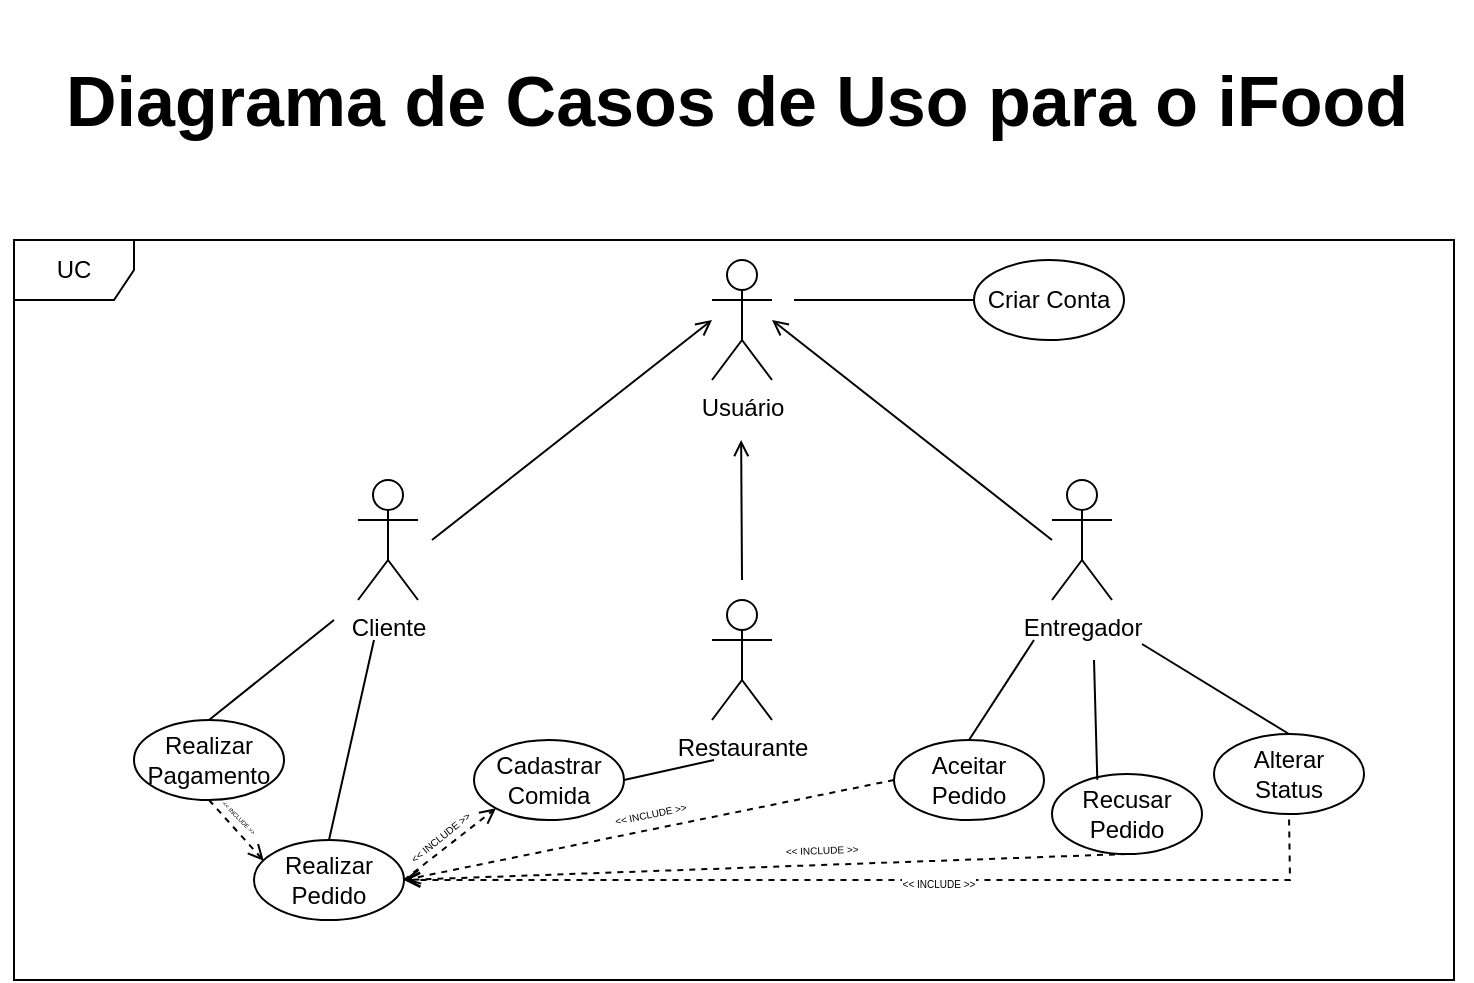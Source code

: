 <mxfile version="27.0.9">
  <diagram name="Página-1" id="Gdd0qy7ihIA7BFV9nGSZ">
    <mxGraphModel dx="-132" dy="375" grid="1" gridSize="10" guides="1" tooltips="1" connect="1" arrows="1" fold="1" page="1" pageScale="1" pageWidth="827" pageHeight="1169" math="0" shadow="0">
      <root>
        <mxCell id="0" />
        <mxCell id="1" parent="0" />
        <mxCell id="wZIHkA0Y6GjkkNuYpur6-1" value="&lt;font style=&quot;font-size: 35px;&quot;&gt;Diagrama de Casos de Uso para o iFood&lt;/font&gt;" style="text;strokeColor=none;fillColor=none;html=1;fontSize=24;fontStyle=1;verticalAlign=middle;align=center;" vertex="1" parent="1">
          <mxGeometry x="873" y="20" width="736" height="100" as="geometry" />
        </mxCell>
        <mxCell id="wZIHkA0Y6GjkkNuYpur6-4" value="Cliente" style="shape=umlActor;verticalLabelPosition=bottom;verticalAlign=top;html=1;outlineConnect=0;" vertex="1" parent="1">
          <mxGeometry x="1052" y="260" width="30" height="60" as="geometry" />
        </mxCell>
        <mxCell id="wZIHkA0Y6GjkkNuYpur6-8" value="" style="endArrow=open;html=1;rounded=0;endFill=0;" edge="1" parent="1">
          <mxGeometry width="50" height="50" relative="1" as="geometry">
            <mxPoint x="1089" y="290" as="sourcePoint" />
            <mxPoint x="1229" y="180" as="targetPoint" />
          </mxGeometry>
        </mxCell>
        <mxCell id="wZIHkA0Y6GjkkNuYpur6-9" value="Usuário" style="shape=umlActor;verticalLabelPosition=bottom;verticalAlign=top;html=1;outlineConnect=0;" vertex="1" parent="1">
          <mxGeometry x="1229" y="150" width="30" height="60" as="geometry" />
        </mxCell>
        <mxCell id="wZIHkA0Y6GjkkNuYpur6-10" value="Entregador" style="shape=umlActor;verticalLabelPosition=bottom;verticalAlign=top;html=1;outlineConnect=0;" vertex="1" parent="1">
          <mxGeometry x="1399" y="260" width="30" height="60" as="geometry" />
        </mxCell>
        <mxCell id="wZIHkA0Y6GjkkNuYpur6-11" value="" style="endArrow=open;html=1;rounded=0;endFill=0;" edge="1" parent="1">
          <mxGeometry width="50" height="50" relative="1" as="geometry">
            <mxPoint x="1399.0" y="290" as="sourcePoint" />
            <mxPoint x="1259.0" y="180" as="targetPoint" />
          </mxGeometry>
        </mxCell>
        <mxCell id="wZIHkA0Y6GjkkNuYpur6-13" value="" style="endArrow=none;html=1;rounded=0;" edge="1" parent="1">
          <mxGeometry width="50" height="50" relative="1" as="geometry">
            <mxPoint x="1270" y="170" as="sourcePoint" />
            <mxPoint x="1360" y="170" as="targetPoint" />
          </mxGeometry>
        </mxCell>
        <mxCell id="wZIHkA0Y6GjkkNuYpur6-14" value="Criar Conta" style="ellipse;whiteSpace=wrap;html=1;" vertex="1" parent="1">
          <mxGeometry x="1360" y="150" width="75" height="40" as="geometry" />
        </mxCell>
        <mxCell id="wZIHkA0Y6GjkkNuYpur6-15" value="Restaurante" style="shape=umlActor;verticalLabelPosition=bottom;verticalAlign=top;html=1;outlineConnect=0;" vertex="1" parent="1">
          <mxGeometry x="1229" y="320" width="30" height="60" as="geometry" />
        </mxCell>
        <mxCell id="wZIHkA0Y6GjkkNuYpur6-17" value="" style="endArrow=open;html=1;rounded=0;endFill=0;" edge="1" parent="1">
          <mxGeometry width="50" height="50" relative="1" as="geometry">
            <mxPoint x="1244" y="310" as="sourcePoint" />
            <mxPoint x="1243.57" y="240" as="targetPoint" />
          </mxGeometry>
        </mxCell>
        <mxCell id="wZIHkA0Y6GjkkNuYpur6-20" value="" style="endArrow=none;html=1;rounded=0;exitX=1;exitY=0.5;exitDx=0;exitDy=0;" edge="1" parent="1" source="wZIHkA0Y6GjkkNuYpur6-21">
          <mxGeometry width="50" height="50" relative="1" as="geometry">
            <mxPoint x="1150" y="410" as="sourcePoint" />
            <mxPoint x="1230" y="400" as="targetPoint" />
          </mxGeometry>
        </mxCell>
        <mxCell id="wZIHkA0Y6GjkkNuYpur6-21" value="Cadastrar&lt;div&gt;Comida&lt;span style=&quot;color: rgba(0, 0, 0, 0); font-family: monospace; font-size: 0px; text-align: start; text-wrap-mode: nowrap; background-color: transparent;&quot;&gt;%3CmxGraphModel%3E%3Croot%3E%3CmxCell%20id%3D%220%22%2F%3E%3CmxCell%20id%3D%221%22%20parent%3D%220%22%2F%3E%3CmxCell%20id%3D%222%22%20value%3D%22Criar%20Conta%22%20style%3D%22ellipse%3BwhiteSpace%3Dwrap%3Bhtml%3D1%3B%22%20vertex%3D%221%22%20parent%3D%221%22%3E%3CmxGeometry%20x%3D%221360%22%20y%3D%22150%22%20width%3D%2275%22%20height%3D%2240%22%20as%3D%22geometry%22%2F%3E%3C%2FmxCell%3E%3C%2Froot%3E%3C%2FmxGraphModel%3E&lt;/span&gt;&lt;/div&gt;" style="ellipse;whiteSpace=wrap;html=1;" vertex="1" parent="1">
          <mxGeometry x="1110" y="390" width="75" height="40" as="geometry" />
        </mxCell>
        <mxCell id="wZIHkA0Y6GjkkNuYpur6-23" value="Realizar&lt;br&gt;Pedido" style="ellipse;whiteSpace=wrap;html=1;" vertex="1" parent="1">
          <mxGeometry x="1000" y="440" width="75" height="40" as="geometry" />
        </mxCell>
        <mxCell id="wZIHkA0Y6GjkkNuYpur6-24" value="" style="endArrow=none;html=1;rounded=0;exitX=0.5;exitY=0;exitDx=0;exitDy=0;" edge="1" parent="1" source="wZIHkA0Y6GjkkNuYpur6-23">
          <mxGeometry width="50" height="50" relative="1" as="geometry">
            <mxPoint x="1030" y="400" as="sourcePoint" />
            <mxPoint x="1060" y="340" as="targetPoint" />
          </mxGeometry>
        </mxCell>
        <mxCell id="wZIHkA0Y6GjkkNuYpur6-25" value="" style="endArrow=open;html=1;rounded=0;exitX=1;exitY=0.5;exitDx=0;exitDy=0;dashed=1;endFill=0;entryX=0;entryY=1;entryDx=0;entryDy=0;" edge="1" parent="1" source="wZIHkA0Y6GjkkNuYpur6-23" target="wZIHkA0Y6GjkkNuYpur6-21">
          <mxGeometry width="50" height="50" relative="1" as="geometry">
            <mxPoint x="1060" y="500" as="sourcePoint" />
            <mxPoint x="1120" y="460" as="targetPoint" />
          </mxGeometry>
        </mxCell>
        <mxCell id="wZIHkA0Y6GjkkNuYpur6-26" value="&lt;font style=&quot;font-size: 5px;&quot;&gt;&amp;lt;&amp;lt; INCLUDE &amp;gt;&amp;gt;&lt;/font&gt;" style="text;html=1;align=center;verticalAlign=middle;whiteSpace=wrap;rounded=0;rotation=321;fillColor=none;" vertex="1" parent="1">
          <mxGeometry x="1067" y="427" width="50" height="20" as="geometry" />
        </mxCell>
        <mxCell id="wZIHkA0Y6GjkkNuYpur6-29" value="Aceitar Pedido" style="ellipse;whiteSpace=wrap;html=1;" vertex="1" parent="1">
          <mxGeometry x="1320" y="390" width="75" height="40" as="geometry" />
        </mxCell>
        <mxCell id="wZIHkA0Y6GjkkNuYpur6-31" value="Recusar&lt;br&gt;Pedido" style="ellipse;whiteSpace=wrap;html=1;" vertex="1" parent="1">
          <mxGeometry x="1399" y="407" width="75" height="40" as="geometry" />
        </mxCell>
        <mxCell id="wZIHkA0Y6GjkkNuYpur6-33" value="" style="endArrow=open;html=1;rounded=0;exitX=0;exitY=0.5;exitDx=0;exitDy=0;dashed=1;endFill=0;entryX=1;entryY=0.5;entryDx=0;entryDy=0;" edge="1" parent="1" source="wZIHkA0Y6GjkkNuYpur6-29" target="wZIHkA0Y6GjkkNuYpur6-23">
          <mxGeometry width="50" height="50" relative="1" as="geometry">
            <mxPoint x="1156" y="440" as="sourcePoint" />
            <mxPoint x="1110" y="476" as="targetPoint" />
          </mxGeometry>
        </mxCell>
        <mxCell id="wZIHkA0Y6GjkkNuYpur6-34" value="&lt;font style=&quot;font-size: 5px;&quot;&gt;&amp;lt;&amp;lt; INCLUDE &amp;gt;&amp;gt;&lt;/font&gt;" style="text;html=1;align=center;verticalAlign=middle;whiteSpace=wrap;rounded=0;rotation=348.5;fillColor=none;" vertex="1" parent="1">
          <mxGeometry x="1173.002" y="415.004" width="50" height="20" as="geometry" />
        </mxCell>
        <mxCell id="wZIHkA0Y6GjkkNuYpur6-35" value="" style="endArrow=open;html=1;rounded=0;exitX=0.5;exitY=1;exitDx=0;exitDy=0;dashed=1;endFill=0;entryX=1;entryY=0.5;entryDx=0;entryDy=0;" edge="1" parent="1" source="wZIHkA0Y6GjkkNuYpur6-31" target="wZIHkA0Y6GjkkNuYpur6-23">
          <mxGeometry width="50" height="50" relative="1" as="geometry">
            <mxPoint x="1445" y="440" as="sourcePoint" />
            <mxPoint x="1200" y="490" as="targetPoint" />
          </mxGeometry>
        </mxCell>
        <mxCell id="wZIHkA0Y6GjkkNuYpur6-36" value="&lt;font style=&quot;font-size: 5px;&quot;&gt;&amp;lt;&amp;lt; INCLUDE &amp;gt;&amp;gt;&lt;/font&gt;" style="text;html=1;align=center;verticalAlign=middle;whiteSpace=wrap;rounded=0;rotation=358;fillColor=none;" vertex="1" parent="1">
          <mxGeometry x="1259.002" y="433.004" width="50" height="20" as="geometry" />
        </mxCell>
        <mxCell id="wZIHkA0Y6GjkkNuYpur6-37" value="" style="endArrow=none;html=1;rounded=0;exitX=0.5;exitY=0;exitDx=0;exitDy=0;" edge="1" parent="1" source="wZIHkA0Y6GjkkNuYpur6-29">
          <mxGeometry width="50" height="50" relative="1" as="geometry">
            <mxPoint x="1040" y="480" as="sourcePoint" />
            <mxPoint x="1390" y="340" as="targetPoint" />
          </mxGeometry>
        </mxCell>
        <mxCell id="wZIHkA0Y6GjkkNuYpur6-38" value="" style="endArrow=none;html=1;rounded=0;exitX=0.302;exitY=0.071;exitDx=0;exitDy=0;exitPerimeter=0;" edge="1" parent="1" source="wZIHkA0Y6GjkkNuYpur6-31">
          <mxGeometry width="50" height="50" relative="1" as="geometry">
            <mxPoint x="1380" y="440" as="sourcePoint" />
            <mxPoint x="1420" y="350" as="targetPoint" />
          </mxGeometry>
        </mxCell>
        <mxCell id="wZIHkA0Y6GjkkNuYpur6-39" value="Realizar&lt;br&gt;Pagamento" style="ellipse;whiteSpace=wrap;html=1;" vertex="1" parent="1">
          <mxGeometry x="940" y="380" width="75" height="40" as="geometry" />
        </mxCell>
        <mxCell id="wZIHkA0Y6GjkkNuYpur6-40" value="" style="endArrow=none;html=1;rounded=0;exitX=0.5;exitY=0;exitDx=0;exitDy=0;" edge="1" parent="1" source="wZIHkA0Y6GjkkNuYpur6-39">
          <mxGeometry width="50" height="50" relative="1" as="geometry">
            <mxPoint x="1030" y="540" as="sourcePoint" />
            <mxPoint x="1040" y="330" as="targetPoint" />
          </mxGeometry>
        </mxCell>
        <mxCell id="wZIHkA0Y6GjkkNuYpur6-41" value="Alterar&lt;div&gt;Status&lt;/div&gt;" style="ellipse;whiteSpace=wrap;html=1;" vertex="1" parent="1">
          <mxGeometry x="1480" y="387" width="75" height="40" as="geometry" />
        </mxCell>
        <mxCell id="wZIHkA0Y6GjkkNuYpur6-43" value="" style="endArrow=none;html=1;rounded=0;exitX=0.5;exitY=0;exitDx=0;exitDy=0;" edge="1" parent="1" source="wZIHkA0Y6GjkkNuYpur6-41">
          <mxGeometry width="50" height="50" relative="1" as="geometry">
            <mxPoint x="1426" y="440" as="sourcePoint" />
            <mxPoint x="1444" y="342" as="targetPoint" />
          </mxGeometry>
        </mxCell>
        <mxCell id="wZIHkA0Y6GjkkNuYpur6-44" value="" style="endArrow=none;html=1;rounded=0;exitX=1;exitY=0.5;exitDx=0;exitDy=0;dashed=1;endFill=0;entryX=0.5;entryY=1;entryDx=0;entryDy=0;startArrow=open;startFill=0;" edge="1" parent="1" source="wZIHkA0Y6GjkkNuYpur6-23" target="wZIHkA0Y6GjkkNuYpur6-41">
          <mxGeometry width="50" height="50" relative="1" as="geometry">
            <mxPoint x="1110" y="493" as="sourcePoint" />
            <mxPoint x="1520" y="460" as="targetPoint" />
            <Array as="points">
              <mxPoint x="1518" y="460" />
            </Array>
          </mxGeometry>
        </mxCell>
        <mxCell id="wZIHkA0Y6GjkkNuYpur6-45" value="&lt;font style=&quot;font-size: 5px; line-height: 0%;&quot;&gt;&amp;lt;&amp;lt; INCLUDE &amp;gt;&amp;gt;&lt;/font&gt;" style="edgeLabel;html=1;align=center;verticalAlign=middle;resizable=0;points=[];" vertex="1" connectable="0" parent="wZIHkA0Y6GjkkNuYpur6-44">
          <mxGeometry x="0.122" y="-2" relative="1" as="geometry">
            <mxPoint y="-2" as="offset" />
          </mxGeometry>
        </mxCell>
        <mxCell id="wZIHkA0Y6GjkkNuYpur6-46" value="&lt;font style=&quot;font-size: 3px;&quot;&gt;&amp;lt;&amp;lt; INCLUDE &amp;gt;&amp;gt;&lt;/font&gt;" style="text;html=1;align=center;verticalAlign=middle;whiteSpace=wrap;rounded=0;rotation=45;fillColor=none;" vertex="1" parent="1">
          <mxGeometry x="974.14" y="418.5" width="40.86" height="17" as="geometry" />
        </mxCell>
        <mxCell id="wZIHkA0Y6GjkkNuYpur6-47" value="" style="endArrow=open;html=1;rounded=0;exitX=0.5;exitY=1;exitDx=0;exitDy=0;dashed=1;endFill=0;entryX=0.065;entryY=0.26;entryDx=0;entryDy=0;entryPerimeter=0;" edge="1" parent="1" source="wZIHkA0Y6GjkkNuYpur6-39" target="wZIHkA0Y6GjkkNuYpur6-23">
          <mxGeometry width="50" height="50" relative="1" as="geometry">
            <mxPoint x="1110" y="476" as="sourcePoint" />
            <mxPoint x="1156" y="440" as="targetPoint" />
          </mxGeometry>
        </mxCell>
        <mxCell id="wZIHkA0Y6GjkkNuYpur6-48" value="UC" style="shape=umlFrame;whiteSpace=wrap;html=1;pointerEvents=0;" vertex="1" parent="1">
          <mxGeometry x="880" y="140" width="720" height="370" as="geometry" />
        </mxCell>
      </root>
    </mxGraphModel>
  </diagram>
</mxfile>
